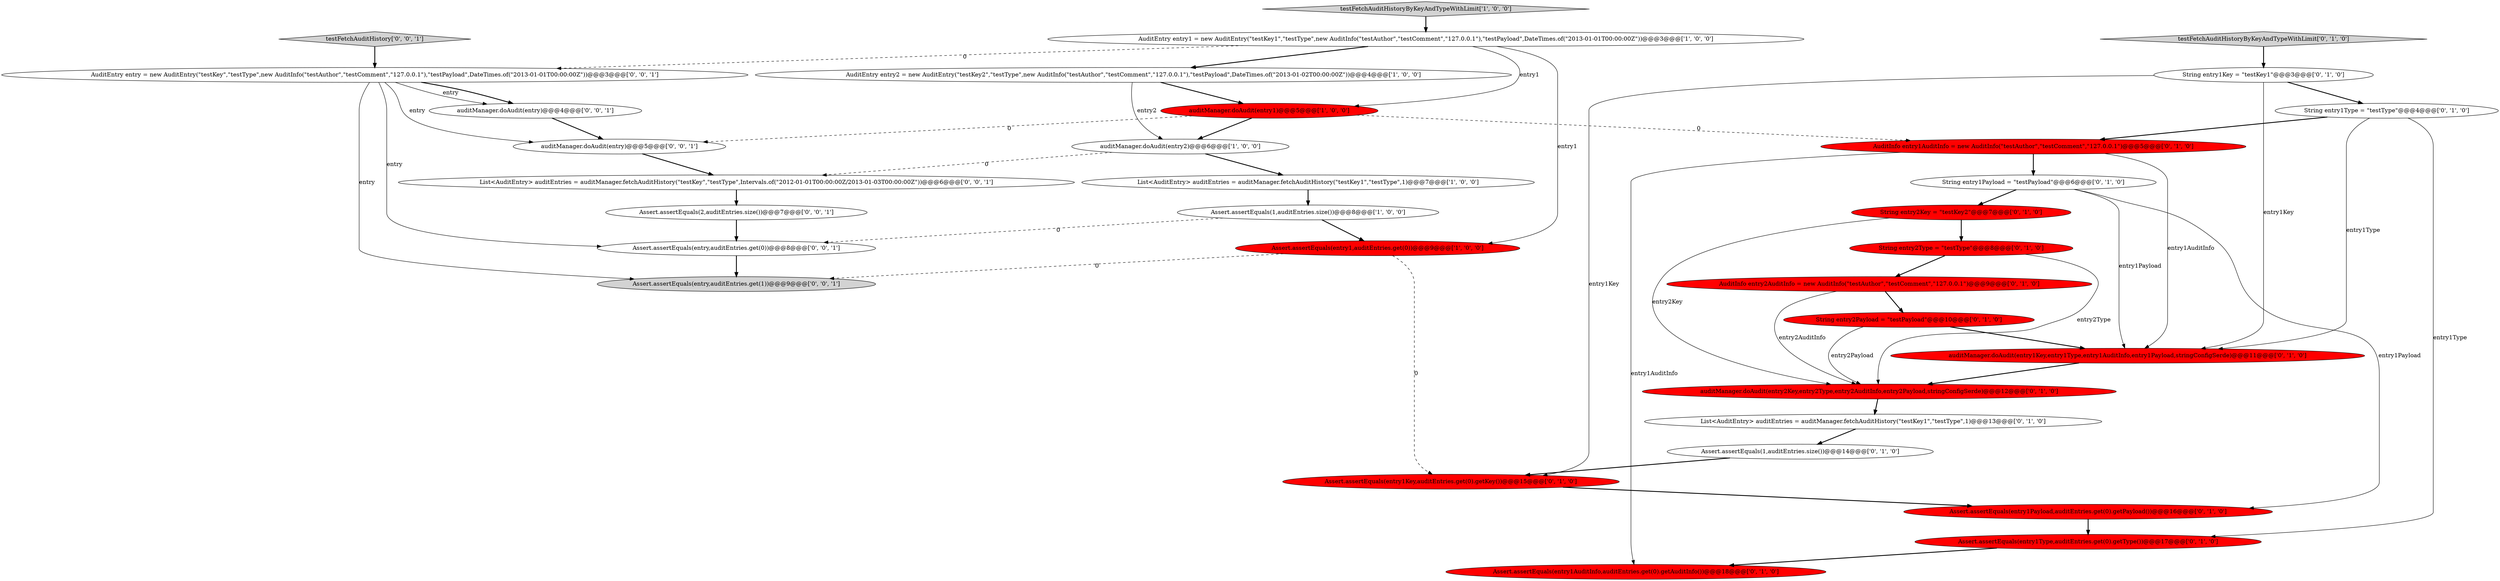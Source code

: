 digraph {
28 [style = filled, label = "Assert.assertEquals(2,auditEntries.size())@@@7@@@['0', '0', '1']", fillcolor = white, shape = ellipse image = "AAA0AAABBB3BBB"];
30 [style = filled, label = "AuditEntry entry = new AuditEntry(\"testKey\",\"testType\",new AuditInfo(\"testAuthor\",\"testComment\",\"127.0.0.1\"),\"testPayload\",DateTimes.of(\"2013-01-01T00:00:00Z\"))@@@3@@@['0', '0', '1']", fillcolor = white, shape = ellipse image = "AAA0AAABBB3BBB"];
21 [style = filled, label = "String entry2Payload = \"testPayload\"@@@10@@@['0', '1', '0']", fillcolor = red, shape = ellipse image = "AAA1AAABBB2BBB"];
5 [style = filled, label = "auditManager.doAudit(entry1)@@@5@@@['1', '0', '0']", fillcolor = red, shape = ellipse image = "AAA1AAABBB1BBB"];
0 [style = filled, label = "List<AuditEntry> auditEntries = auditManager.fetchAuditHistory(\"testKey1\",\"testType\",1)@@@7@@@['1', '0', '0']", fillcolor = white, shape = ellipse image = "AAA0AAABBB1BBB"];
18 [style = filled, label = "String entry1Type = \"testType\"@@@4@@@['0', '1', '0']", fillcolor = white, shape = ellipse image = "AAA0AAABBB2BBB"];
4 [style = filled, label = "testFetchAuditHistoryByKeyAndTypeWithLimit['1', '0', '0']", fillcolor = lightgray, shape = diamond image = "AAA0AAABBB1BBB"];
24 [style = filled, label = "Assert.assertEquals(entry1Type,auditEntries.get(0).getType())@@@17@@@['0', '1', '0']", fillcolor = red, shape = ellipse image = "AAA1AAABBB2BBB"];
12 [style = filled, label = "String entry1Payload = \"testPayload\"@@@6@@@['0', '1', '0']", fillcolor = white, shape = ellipse image = "AAA0AAABBB2BBB"];
2 [style = filled, label = "AuditEntry entry2 = new AuditEntry(\"testKey2\",\"testType\",new AuditInfo(\"testAuthor\",\"testComment\",\"127.0.0.1\"),\"testPayload\",DateTimes.of(\"2013-01-02T00:00:00Z\"))@@@4@@@['1', '0', '0']", fillcolor = white, shape = ellipse image = "AAA0AAABBB1BBB"];
26 [style = filled, label = "auditManager.doAudit(entry)@@@4@@@['0', '0', '1']", fillcolor = white, shape = ellipse image = "AAA0AAABBB3BBB"];
6 [style = filled, label = "auditManager.doAudit(entry2)@@@6@@@['1', '0', '0']", fillcolor = white, shape = ellipse image = "AAA0AAABBB1BBB"];
17 [style = filled, label = "Assert.assertEquals(entry1Key,auditEntries.get(0).getKey())@@@15@@@['0', '1', '0']", fillcolor = red, shape = ellipse image = "AAA1AAABBB2BBB"];
25 [style = filled, label = "List<AuditEntry> auditEntries = auditManager.fetchAuditHistory(\"testKey\",\"testType\",Intervals.of(\"2012-01-01T00:00:00Z/2013-01-03T00:00:00Z\"))@@@6@@@['0', '0', '1']", fillcolor = white, shape = ellipse image = "AAA0AAABBB3BBB"];
16 [style = filled, label = "auditManager.doAudit(entry1Key,entry1Type,entry1AuditInfo,entry1Payload,stringConfigSerde)@@@11@@@['0', '1', '0']", fillcolor = red, shape = ellipse image = "AAA1AAABBB2BBB"];
15 [style = filled, label = "Assert.assertEquals(entry1Payload,auditEntries.get(0).getPayload())@@@16@@@['0', '1', '0']", fillcolor = red, shape = ellipse image = "AAA1AAABBB2BBB"];
23 [style = filled, label = "AuditInfo entry2AuditInfo = new AuditInfo(\"testAuthor\",\"testComment\",\"127.0.0.1\")@@@9@@@['0', '1', '0']", fillcolor = red, shape = ellipse image = "AAA1AAABBB2BBB"];
9 [style = filled, label = "String entry2Key = \"testKey2\"@@@7@@@['0', '1', '0']", fillcolor = red, shape = ellipse image = "AAA1AAABBB2BBB"];
22 [style = filled, label = "Assert.assertEquals(entry1AuditInfo,auditEntries.get(0).getAuditInfo())@@@18@@@['0', '1', '0']", fillcolor = red, shape = ellipse image = "AAA1AAABBB2BBB"];
27 [style = filled, label = "Assert.assertEquals(entry,auditEntries.get(1))@@@9@@@['0', '0', '1']", fillcolor = lightgray, shape = ellipse image = "AAA0AAABBB3BBB"];
11 [style = filled, label = "String entry2Type = \"testType\"@@@8@@@['0', '1', '0']", fillcolor = red, shape = ellipse image = "AAA1AAABBB2BBB"];
20 [style = filled, label = "List<AuditEntry> auditEntries = auditManager.fetchAuditHistory(\"testKey1\",\"testType\",1)@@@13@@@['0', '1', '0']", fillcolor = white, shape = ellipse image = "AAA0AAABBB2BBB"];
13 [style = filled, label = "Assert.assertEquals(1,auditEntries.size())@@@14@@@['0', '1', '0']", fillcolor = white, shape = ellipse image = "AAA0AAABBB2BBB"];
14 [style = filled, label = "auditManager.doAudit(entry2Key,entry2Type,entry2AuditInfo,entry2Payload,stringConfigSerde)@@@12@@@['0', '1', '0']", fillcolor = red, shape = ellipse image = "AAA1AAABBB2BBB"];
32 [style = filled, label = "Assert.assertEquals(entry,auditEntries.get(0))@@@8@@@['0', '0', '1']", fillcolor = white, shape = ellipse image = "AAA0AAABBB3BBB"];
10 [style = filled, label = "testFetchAuditHistoryByKeyAndTypeWithLimit['0', '1', '0']", fillcolor = lightgray, shape = diamond image = "AAA0AAABBB2BBB"];
8 [style = filled, label = "AuditInfo entry1AuditInfo = new AuditInfo(\"testAuthor\",\"testComment\",\"127.0.0.1\")@@@5@@@['0', '1', '0']", fillcolor = red, shape = ellipse image = "AAA1AAABBB2BBB"];
1 [style = filled, label = "Assert.assertEquals(entry1,auditEntries.get(0))@@@9@@@['1', '0', '0']", fillcolor = red, shape = ellipse image = "AAA1AAABBB1BBB"];
31 [style = filled, label = "testFetchAuditHistory['0', '0', '1']", fillcolor = lightgray, shape = diamond image = "AAA0AAABBB3BBB"];
29 [style = filled, label = "auditManager.doAudit(entry)@@@5@@@['0', '0', '1']", fillcolor = white, shape = ellipse image = "AAA0AAABBB3BBB"];
3 [style = filled, label = "Assert.assertEquals(1,auditEntries.size())@@@8@@@['1', '0', '0']", fillcolor = white, shape = ellipse image = "AAA0AAABBB1BBB"];
19 [style = filled, label = "String entry1Key = \"testKey1\"@@@3@@@['0', '1', '0']", fillcolor = white, shape = ellipse image = "AAA0AAABBB2BBB"];
7 [style = filled, label = "AuditEntry entry1 = new AuditEntry(\"testKey1\",\"testType\",new AuditInfo(\"testAuthor\",\"testComment\",\"127.0.0.1\"),\"testPayload\",DateTimes.of(\"2013-01-01T00:00:00Z\"))@@@3@@@['1', '0', '0']", fillcolor = white, shape = ellipse image = "AAA0AAABBB1BBB"];
30->27 [style = solid, label="entry"];
0->3 [style = bold, label=""];
23->14 [style = solid, label="entry2AuditInfo"];
19->18 [style = bold, label=""];
25->28 [style = bold, label=""];
20->13 [style = bold, label=""];
9->11 [style = bold, label=""];
19->16 [style = solid, label="entry1Key"];
3->1 [style = bold, label=""];
7->1 [style = solid, label="entry1"];
11->14 [style = solid, label="entry2Type"];
1->27 [style = dashed, label="0"];
10->19 [style = bold, label=""];
26->29 [style = bold, label=""];
30->32 [style = solid, label="entry"];
30->26 [style = bold, label=""];
30->29 [style = solid, label="entry"];
29->25 [style = bold, label=""];
32->27 [style = bold, label=""];
21->14 [style = solid, label="entry2Payload"];
6->0 [style = bold, label=""];
5->29 [style = dashed, label="0"];
19->17 [style = solid, label="entry1Key"];
12->9 [style = bold, label=""];
24->22 [style = bold, label=""];
9->14 [style = solid, label="entry2Key"];
4->7 [style = bold, label=""];
18->16 [style = solid, label="entry1Type"];
12->16 [style = solid, label="entry1Payload"];
28->32 [style = bold, label=""];
13->17 [style = bold, label=""];
7->5 [style = solid, label="entry1"];
8->16 [style = solid, label="entry1AuditInfo"];
1->17 [style = dashed, label="0"];
5->6 [style = bold, label=""];
6->25 [style = dashed, label="0"];
23->21 [style = bold, label=""];
7->2 [style = bold, label=""];
15->24 [style = bold, label=""];
7->30 [style = dashed, label="0"];
31->30 [style = bold, label=""];
17->15 [style = bold, label=""];
2->6 [style = solid, label="entry2"];
21->16 [style = bold, label=""];
5->8 [style = dashed, label="0"];
16->14 [style = bold, label=""];
18->24 [style = solid, label="entry1Type"];
8->22 [style = solid, label="entry1AuditInfo"];
18->8 [style = bold, label=""];
3->32 [style = dashed, label="0"];
11->23 [style = bold, label=""];
30->26 [style = solid, label="entry"];
8->12 [style = bold, label=""];
14->20 [style = bold, label=""];
2->5 [style = bold, label=""];
12->15 [style = solid, label="entry1Payload"];
}
